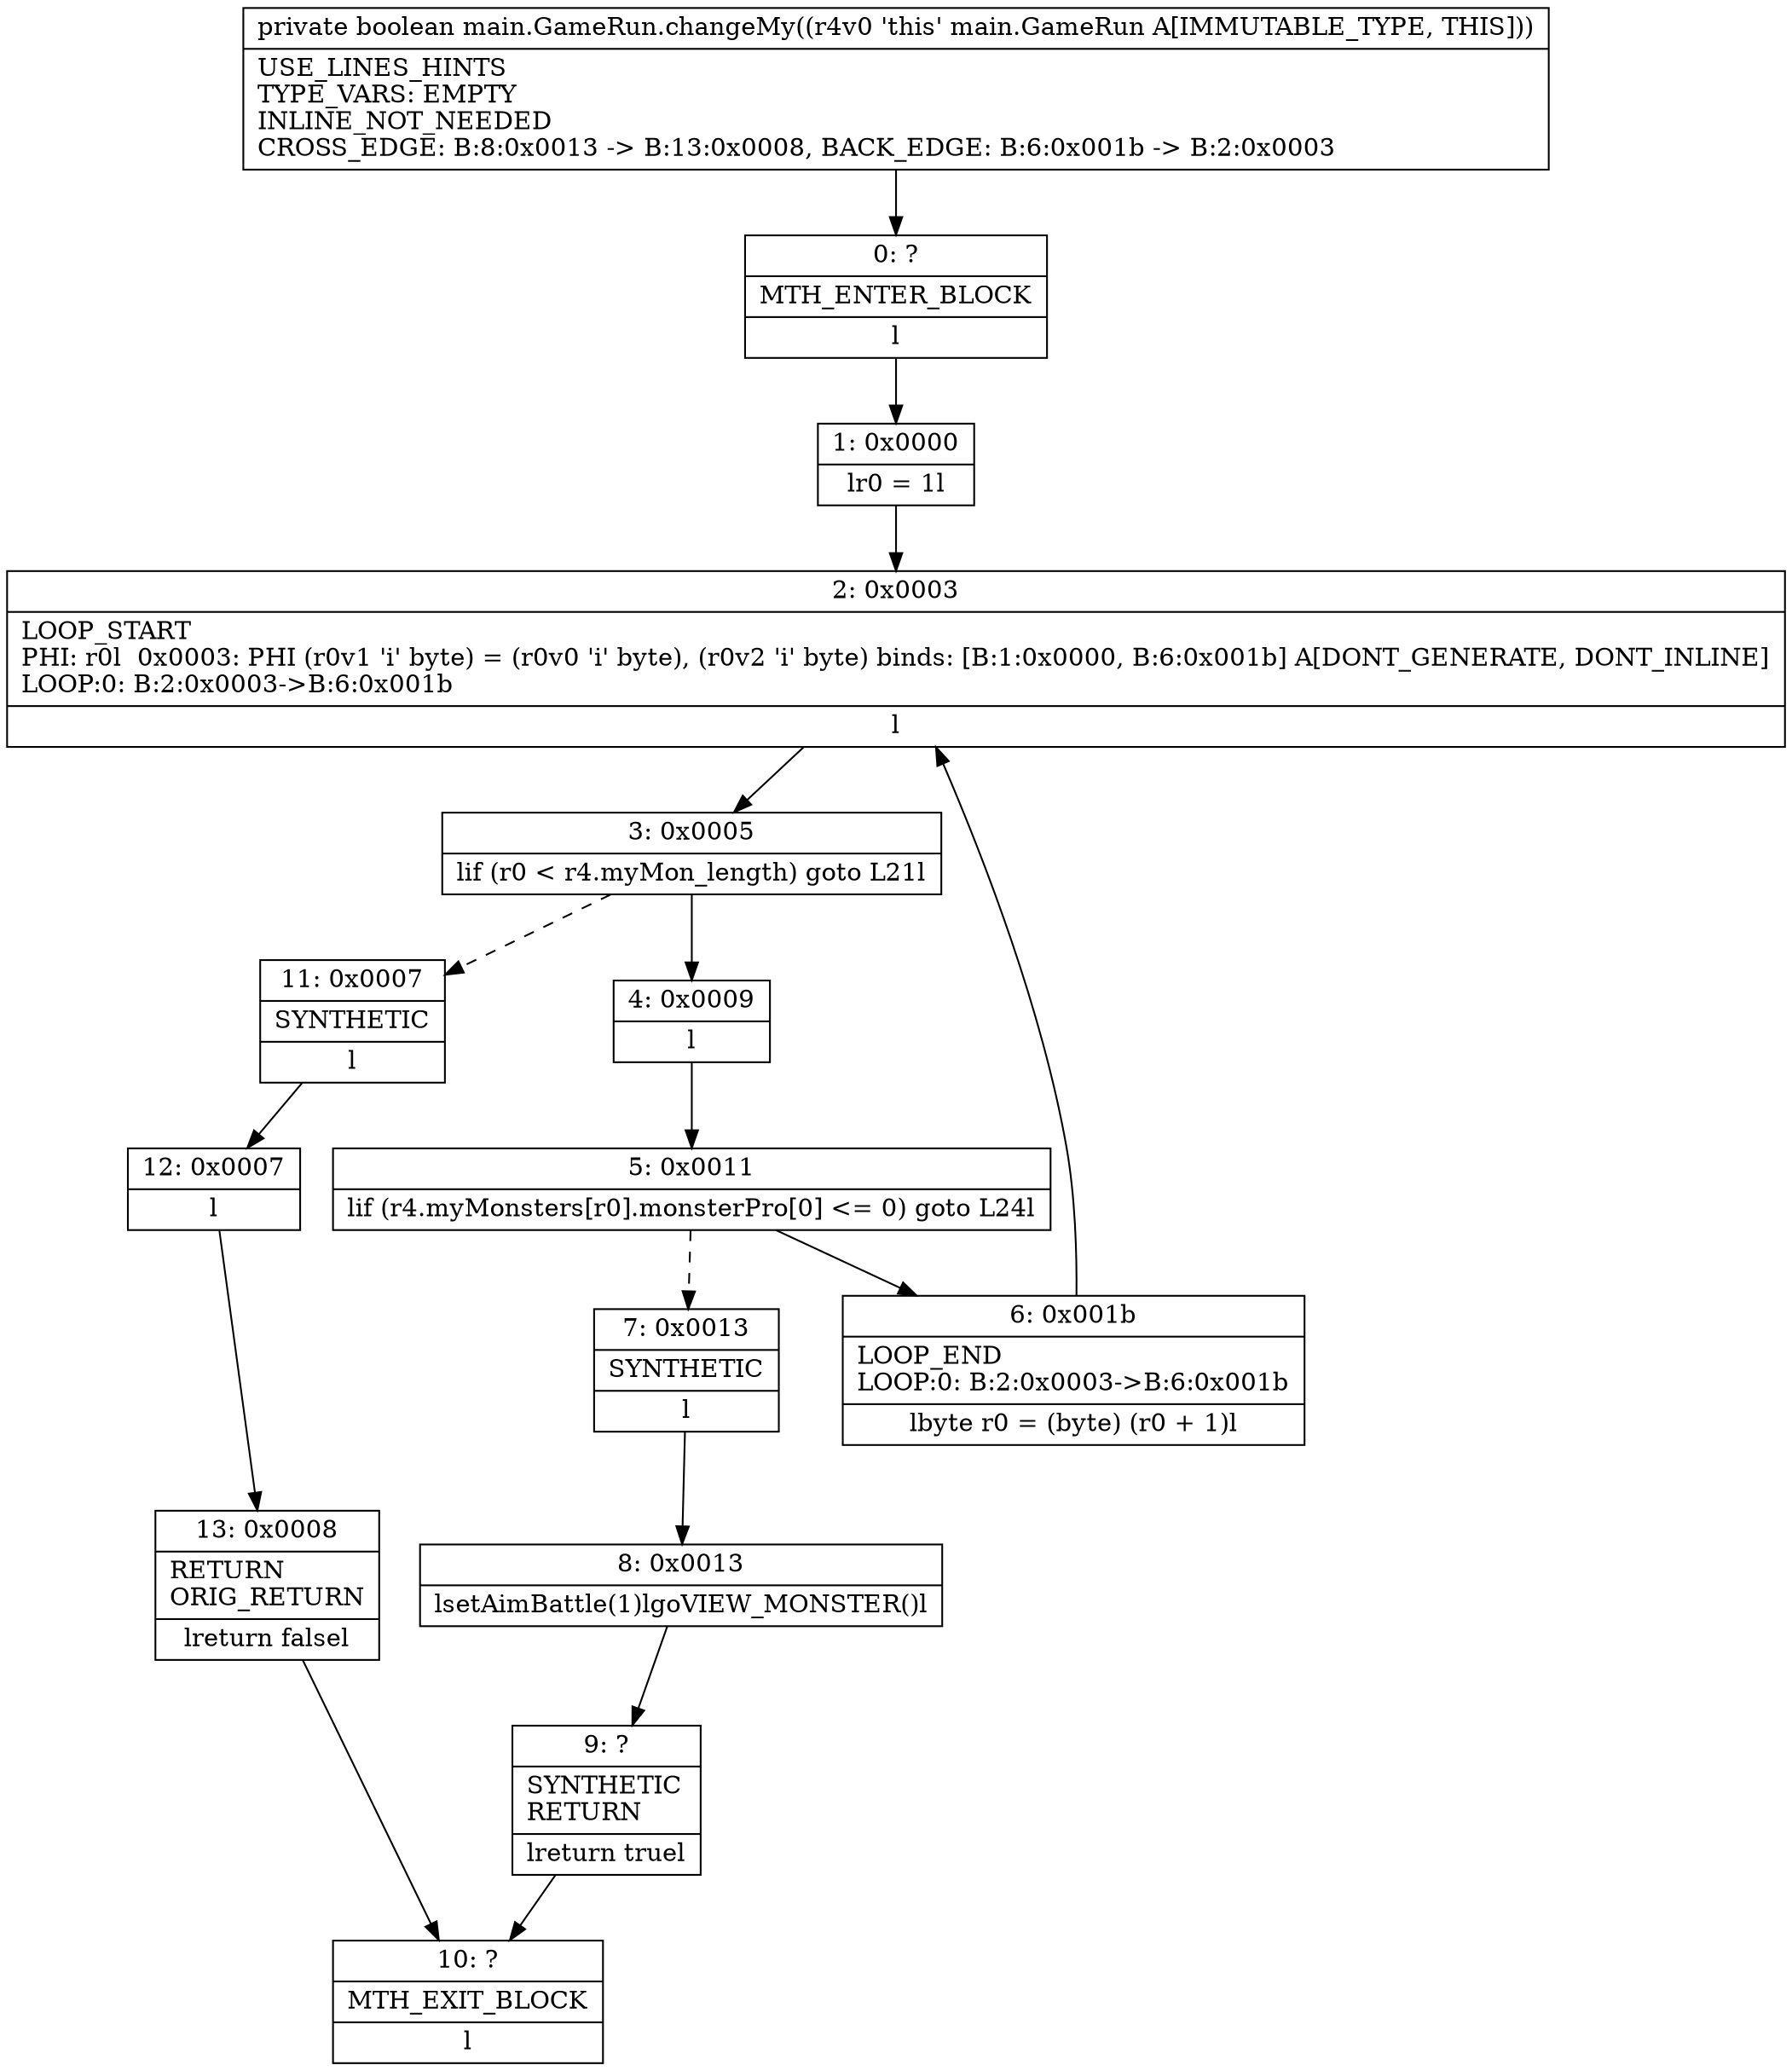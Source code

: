 digraph "CFG formain.GameRun.changeMy()Z" {
Node_0 [shape=record,label="{0\:\ ?|MTH_ENTER_BLOCK\l|l}"];
Node_1 [shape=record,label="{1\:\ 0x0000|lr0 = 1l}"];
Node_2 [shape=record,label="{2\:\ 0x0003|LOOP_START\lPHI: r0l  0x0003: PHI (r0v1 'i' byte) = (r0v0 'i' byte), (r0v2 'i' byte) binds: [B:1:0x0000, B:6:0x001b] A[DONT_GENERATE, DONT_INLINE]\lLOOP:0: B:2:0x0003\-\>B:6:0x001b\l|l}"];
Node_3 [shape=record,label="{3\:\ 0x0005|lif (r0 \< r4.myMon_length) goto L21l}"];
Node_4 [shape=record,label="{4\:\ 0x0009|l}"];
Node_5 [shape=record,label="{5\:\ 0x0011|lif (r4.myMonsters[r0].monsterPro[0] \<= 0) goto L24l}"];
Node_6 [shape=record,label="{6\:\ 0x001b|LOOP_END\lLOOP:0: B:2:0x0003\-\>B:6:0x001b\l|lbyte r0 = (byte) (r0 + 1)l}"];
Node_7 [shape=record,label="{7\:\ 0x0013|SYNTHETIC\l|l}"];
Node_8 [shape=record,label="{8\:\ 0x0013|lsetAimBattle(1)lgoVIEW_MONSTER()l}"];
Node_9 [shape=record,label="{9\:\ ?|SYNTHETIC\lRETURN\l|lreturn truel}"];
Node_10 [shape=record,label="{10\:\ ?|MTH_EXIT_BLOCK\l|l}"];
Node_11 [shape=record,label="{11\:\ 0x0007|SYNTHETIC\l|l}"];
Node_12 [shape=record,label="{12\:\ 0x0007|l}"];
Node_13 [shape=record,label="{13\:\ 0x0008|RETURN\lORIG_RETURN\l|lreturn falsel}"];
MethodNode[shape=record,label="{private boolean main.GameRun.changeMy((r4v0 'this' main.GameRun A[IMMUTABLE_TYPE, THIS]))  | USE_LINES_HINTS\lTYPE_VARS: EMPTY\lINLINE_NOT_NEEDED\lCROSS_EDGE: B:8:0x0013 \-\> B:13:0x0008, BACK_EDGE: B:6:0x001b \-\> B:2:0x0003\l}"];
MethodNode -> Node_0;
Node_0 -> Node_1;
Node_1 -> Node_2;
Node_2 -> Node_3;
Node_3 -> Node_4;
Node_3 -> Node_11[style=dashed];
Node_4 -> Node_5;
Node_5 -> Node_6;
Node_5 -> Node_7[style=dashed];
Node_6 -> Node_2;
Node_7 -> Node_8;
Node_8 -> Node_9;
Node_9 -> Node_10;
Node_11 -> Node_12;
Node_12 -> Node_13;
Node_13 -> Node_10;
}

